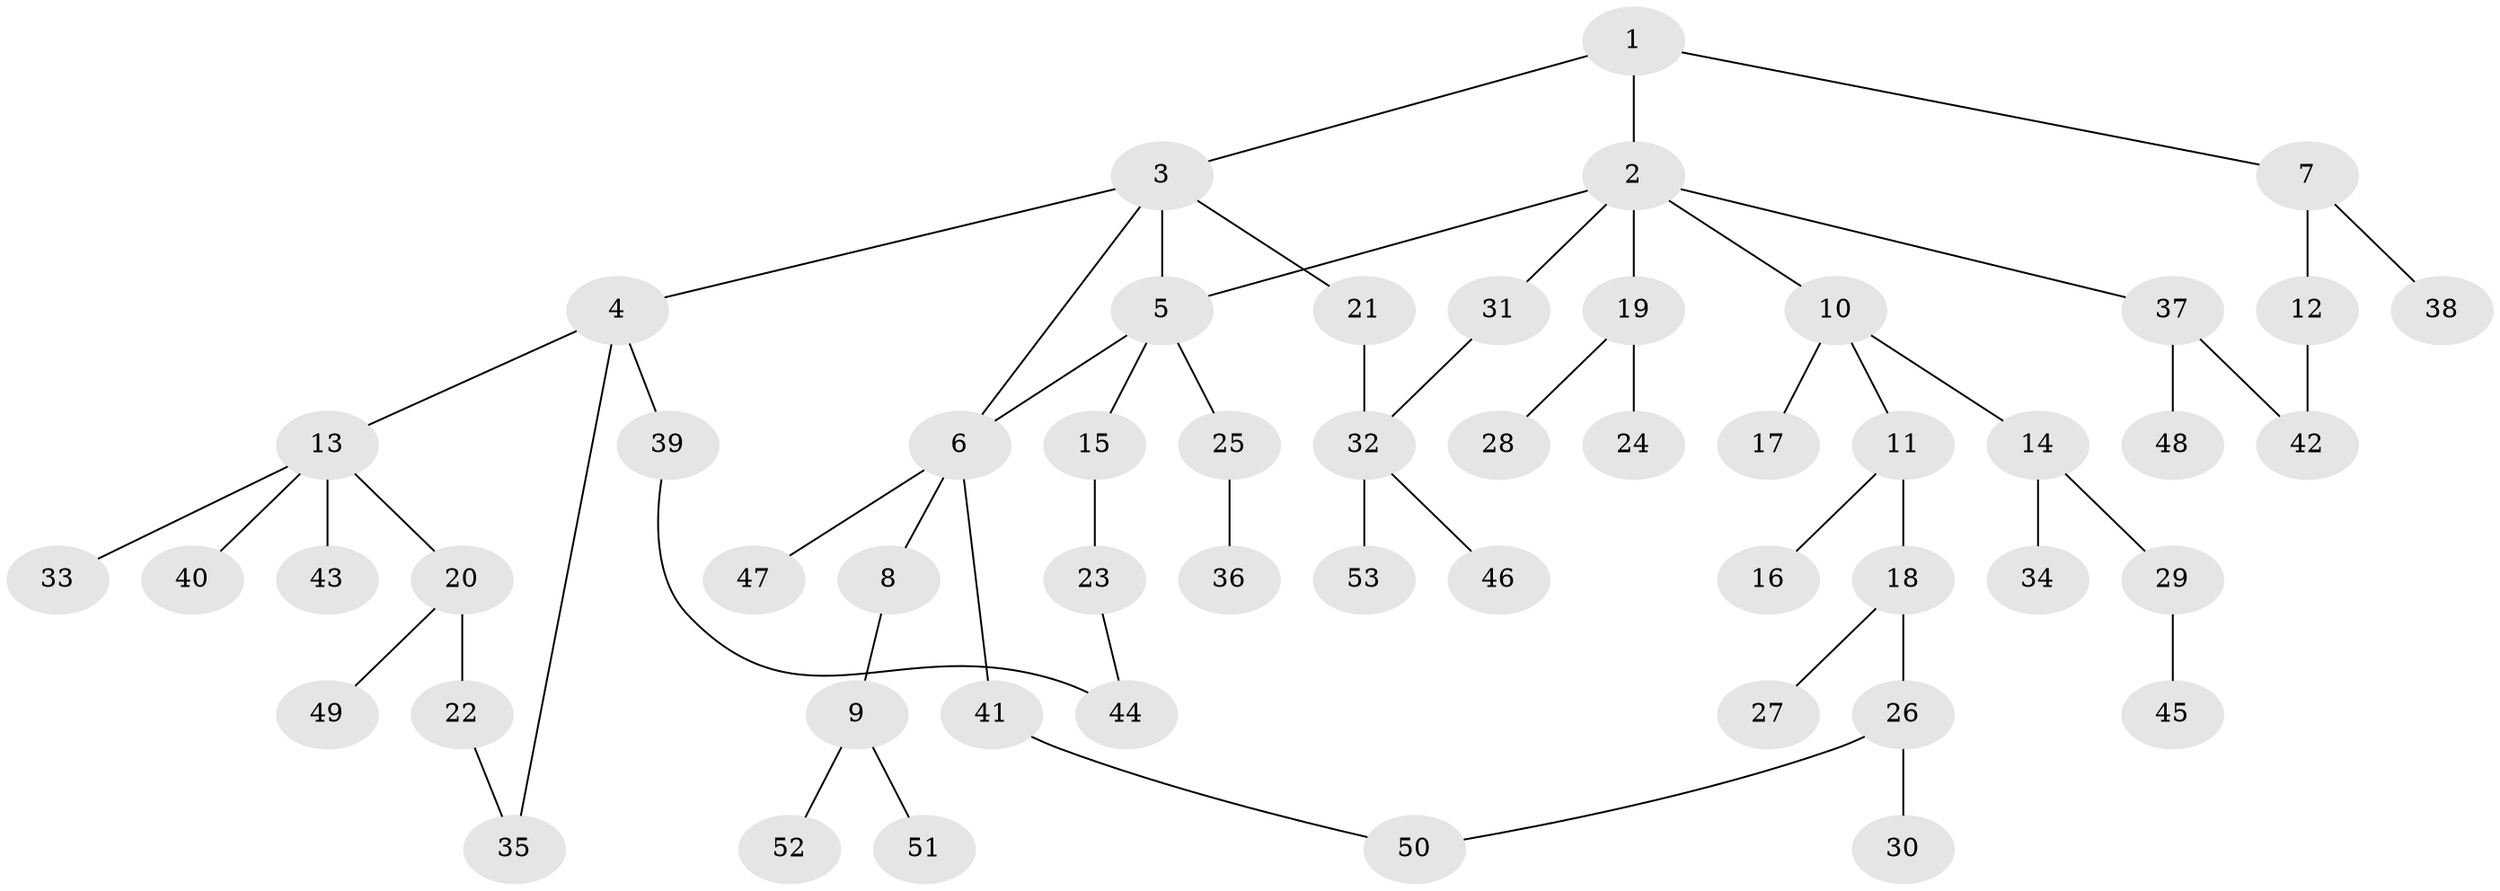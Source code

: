 // Generated by graph-tools (version 1.1) at 2025/49/03/09/25 03:49:15]
// undirected, 53 vertices, 59 edges
graph export_dot {
graph [start="1"]
  node [color=gray90,style=filled];
  1;
  2;
  3;
  4;
  5;
  6;
  7;
  8;
  9;
  10;
  11;
  12;
  13;
  14;
  15;
  16;
  17;
  18;
  19;
  20;
  21;
  22;
  23;
  24;
  25;
  26;
  27;
  28;
  29;
  30;
  31;
  32;
  33;
  34;
  35;
  36;
  37;
  38;
  39;
  40;
  41;
  42;
  43;
  44;
  45;
  46;
  47;
  48;
  49;
  50;
  51;
  52;
  53;
  1 -- 2;
  1 -- 3;
  1 -- 7;
  2 -- 5;
  2 -- 10;
  2 -- 19;
  2 -- 31;
  2 -- 37;
  3 -- 4;
  3 -- 21;
  3 -- 5;
  3 -- 6;
  4 -- 13;
  4 -- 39;
  4 -- 35;
  5 -- 6;
  5 -- 15;
  5 -- 25;
  6 -- 8;
  6 -- 41;
  6 -- 47;
  7 -- 12;
  7 -- 38;
  8 -- 9;
  9 -- 51;
  9 -- 52;
  10 -- 11;
  10 -- 14;
  10 -- 17;
  11 -- 16;
  11 -- 18;
  12 -- 42;
  13 -- 20;
  13 -- 33;
  13 -- 40;
  13 -- 43;
  14 -- 29;
  14 -- 34;
  15 -- 23;
  18 -- 26;
  18 -- 27;
  19 -- 24;
  19 -- 28;
  20 -- 22;
  20 -- 49;
  21 -- 32;
  22 -- 35;
  23 -- 44;
  25 -- 36;
  26 -- 30;
  26 -- 50;
  29 -- 45;
  31 -- 32;
  32 -- 46;
  32 -- 53;
  37 -- 48;
  37 -- 42;
  39 -- 44;
  41 -- 50;
}

